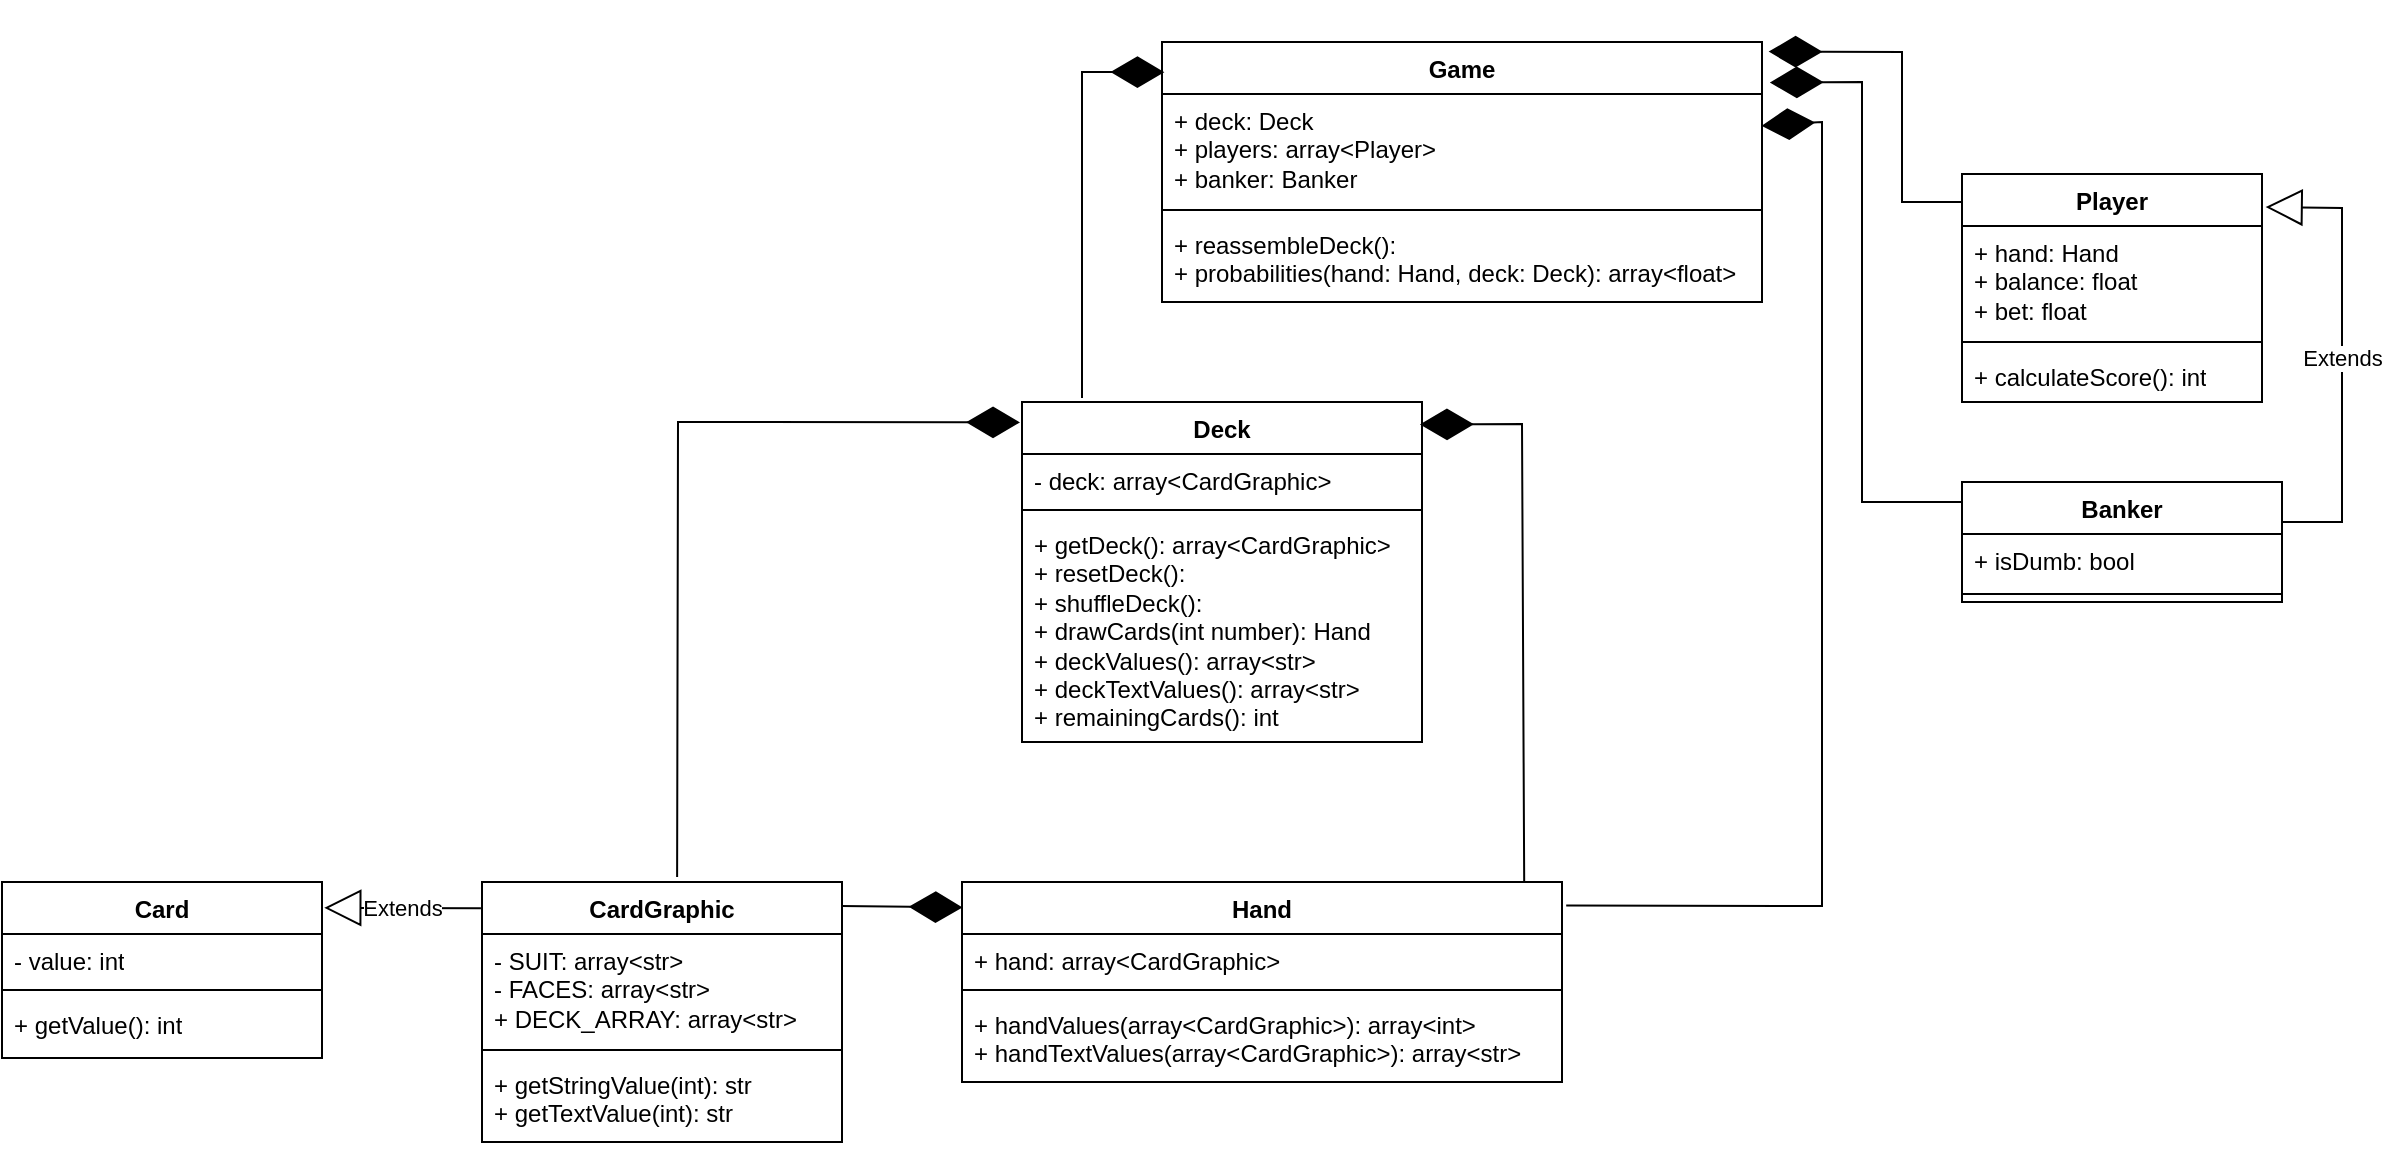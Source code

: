 <mxfile version="26.2.2">
  <diagram name="Page-1" id="t8CD8iMALCH-X7aD-63t">
    <mxGraphModel dx="3152" dy="1939" grid="1" gridSize="10" guides="1" tooltips="1" connect="1" arrows="1" fold="1" page="1" pageScale="1" pageWidth="1600" pageHeight="800" math="0" shadow="0">
      <root>
        <mxCell id="0" />
        <mxCell id="1" parent="0" />
        <mxCell id="618ZvPPxEhpNL2ob_TJ0-1" value="Card" style="swimlane;fontStyle=1;align=center;verticalAlign=top;childLayout=stackLayout;horizontal=1;startSize=26;horizontalStack=0;resizeParent=1;resizeParentMax=0;resizeLast=0;collapsible=1;marginBottom=0;whiteSpace=wrap;html=1;" parent="1" vertex="1">
          <mxGeometry x="30" y="520" width="160" height="88" as="geometry" />
        </mxCell>
        <mxCell id="618ZvPPxEhpNL2ob_TJ0-2" value="&lt;div&gt;&lt;span style=&quot;background-color: transparent; color: light-dark(rgb(0, 0, 0), rgb(255, 255, 255));&quot;&gt;- value: int&lt;/span&gt;&lt;/div&gt;" style="text;strokeColor=none;fillColor=none;align=left;verticalAlign=top;spacingLeft=4;spacingRight=4;overflow=hidden;rotatable=0;points=[[0,0.5],[1,0.5]];portConstraint=eastwest;whiteSpace=wrap;html=1;" parent="618ZvPPxEhpNL2ob_TJ0-1" vertex="1">
          <mxGeometry y="26" width="160" height="24" as="geometry" />
        </mxCell>
        <mxCell id="618ZvPPxEhpNL2ob_TJ0-3" value="" style="line;strokeWidth=1;fillColor=none;align=left;verticalAlign=middle;spacingTop=-1;spacingLeft=3;spacingRight=3;rotatable=0;labelPosition=right;points=[];portConstraint=eastwest;strokeColor=inherit;" parent="618ZvPPxEhpNL2ob_TJ0-1" vertex="1">
          <mxGeometry y="50" width="160" height="8" as="geometry" />
        </mxCell>
        <mxCell id="618ZvPPxEhpNL2ob_TJ0-4" value="+ getValue(): int" style="text;strokeColor=none;fillColor=none;align=left;verticalAlign=top;spacingLeft=4;spacingRight=4;overflow=hidden;rotatable=0;points=[[0,0.5],[1,0.5]];portConstraint=eastwest;whiteSpace=wrap;html=1;" parent="618ZvPPxEhpNL2ob_TJ0-1" vertex="1">
          <mxGeometry y="58" width="160" height="30" as="geometry" />
        </mxCell>
        <mxCell id="618ZvPPxEhpNL2ob_TJ0-9" value="CardGraphic" style="swimlane;fontStyle=1;align=center;verticalAlign=top;childLayout=stackLayout;horizontal=1;startSize=26;horizontalStack=0;resizeParent=1;resizeParentMax=0;resizeLast=0;collapsible=1;marginBottom=0;whiteSpace=wrap;html=1;" parent="1" vertex="1">
          <mxGeometry x="270" y="520" width="180" height="130" as="geometry" />
        </mxCell>
        <mxCell id="618ZvPPxEhpNL2ob_TJ0-10" value="- SUIT: array&amp;lt;str&amp;gt;&lt;div&gt;- FACES: array&amp;lt;str&amp;gt;&lt;/div&gt;&lt;div&gt;+ DECK_ARRAY: array&amp;lt;str&amp;gt;&lt;/div&gt;" style="text;strokeColor=none;fillColor=none;align=left;verticalAlign=top;spacingLeft=4;spacingRight=4;overflow=hidden;rotatable=0;points=[[0,0.5],[1,0.5]];portConstraint=eastwest;whiteSpace=wrap;html=1;" parent="618ZvPPxEhpNL2ob_TJ0-9" vertex="1">
          <mxGeometry y="26" width="180" height="54" as="geometry" />
        </mxCell>
        <mxCell id="618ZvPPxEhpNL2ob_TJ0-11" value="" style="line;strokeWidth=1;fillColor=none;align=left;verticalAlign=middle;spacingTop=-1;spacingLeft=3;spacingRight=3;rotatable=0;labelPosition=right;points=[];portConstraint=eastwest;strokeColor=inherit;" parent="618ZvPPxEhpNL2ob_TJ0-9" vertex="1">
          <mxGeometry y="80" width="180" height="8" as="geometry" />
        </mxCell>
        <mxCell id="618ZvPPxEhpNL2ob_TJ0-12" value="+ getStringValue(int): str&lt;div&gt;+ getTextValue(int): str&lt;/div&gt;" style="text;strokeColor=none;fillColor=none;align=left;verticalAlign=top;spacingLeft=4;spacingRight=4;overflow=hidden;rotatable=0;points=[[0,0.5],[1,0.5]];portConstraint=eastwest;whiteSpace=wrap;html=1;" parent="618ZvPPxEhpNL2ob_TJ0-9" vertex="1">
          <mxGeometry y="88" width="180" height="42" as="geometry" />
        </mxCell>
        <mxCell id="618ZvPPxEhpNL2ob_TJ0-14" value="Hand" style="swimlane;fontStyle=1;align=center;verticalAlign=top;childLayout=stackLayout;horizontal=1;startSize=26;horizontalStack=0;resizeParent=1;resizeParentMax=0;resizeLast=0;collapsible=1;marginBottom=0;whiteSpace=wrap;html=1;" parent="1" vertex="1">
          <mxGeometry x="510" y="520" width="300" height="100" as="geometry" />
        </mxCell>
        <mxCell id="618ZvPPxEhpNL2ob_TJ0-15" value="+ hand: array&amp;lt;CardGraphic&amp;gt;" style="text;strokeColor=none;fillColor=none;align=left;verticalAlign=top;spacingLeft=4;spacingRight=4;overflow=hidden;rotatable=0;points=[[0,0.5],[1,0.5]];portConstraint=eastwest;whiteSpace=wrap;html=1;" parent="618ZvPPxEhpNL2ob_TJ0-14" vertex="1">
          <mxGeometry y="26" width="300" height="24" as="geometry" />
        </mxCell>
        <mxCell id="618ZvPPxEhpNL2ob_TJ0-16" value="" style="line;strokeWidth=1;fillColor=none;align=left;verticalAlign=middle;spacingTop=-1;spacingLeft=3;spacingRight=3;rotatable=0;labelPosition=right;points=[];portConstraint=eastwest;strokeColor=inherit;" parent="618ZvPPxEhpNL2ob_TJ0-14" vertex="1">
          <mxGeometry y="50" width="300" height="8" as="geometry" />
        </mxCell>
        <mxCell id="618ZvPPxEhpNL2ob_TJ0-17" value="+ handValues(array&amp;lt;CardGraphic&amp;gt;): array&amp;lt;int&amp;gt;&lt;div&gt;+ handTextValues(array&amp;lt;CardGraphic&amp;gt;): array&amp;lt;str&amp;gt;&lt;/div&gt;" style="text;strokeColor=none;fillColor=none;align=left;verticalAlign=top;spacingLeft=4;spacingRight=4;overflow=hidden;rotatable=0;points=[[0,0.5],[1,0.5]];portConstraint=eastwest;whiteSpace=wrap;html=1;" parent="618ZvPPxEhpNL2ob_TJ0-14" vertex="1">
          <mxGeometry y="58" width="300" height="42" as="geometry" />
        </mxCell>
        <mxCell id="618ZvPPxEhpNL2ob_TJ0-18" value="" style="endArrow=diamondThin;endFill=1;endSize=24;html=1;rounded=0;exitX=0.998;exitY=0.092;exitDx=0;exitDy=0;exitPerimeter=0;entryX=0.001;entryY=0.127;entryDx=0;entryDy=0;entryPerimeter=0;" parent="1" source="618ZvPPxEhpNL2ob_TJ0-9" target="618ZvPPxEhpNL2ob_TJ0-14" edge="1">
          <mxGeometry width="160" relative="1" as="geometry">
            <mxPoint x="540" y="510" as="sourcePoint" />
            <mxPoint x="500" y="570" as="targetPoint" />
          </mxGeometry>
        </mxCell>
        <mxCell id="618ZvPPxEhpNL2ob_TJ0-19" value="Deck" style="swimlane;fontStyle=1;align=center;verticalAlign=top;childLayout=stackLayout;horizontal=1;startSize=26;horizontalStack=0;resizeParent=1;resizeParentMax=0;resizeLast=0;collapsible=1;marginBottom=0;whiteSpace=wrap;html=1;" parent="1" vertex="1">
          <mxGeometry x="540" y="280" width="200" height="170" as="geometry" />
        </mxCell>
        <mxCell id="618ZvPPxEhpNL2ob_TJ0-20" value="- deck: array&amp;lt;CardGraphic&amp;gt;" style="text;strokeColor=none;fillColor=none;align=left;verticalAlign=top;spacingLeft=4;spacingRight=4;overflow=hidden;rotatable=0;points=[[0,0.5],[1,0.5]];portConstraint=eastwest;whiteSpace=wrap;html=1;" parent="618ZvPPxEhpNL2ob_TJ0-19" vertex="1">
          <mxGeometry y="26" width="200" height="24" as="geometry" />
        </mxCell>
        <mxCell id="618ZvPPxEhpNL2ob_TJ0-21" value="" style="line;strokeWidth=1;fillColor=none;align=left;verticalAlign=middle;spacingTop=-1;spacingLeft=3;spacingRight=3;rotatable=0;labelPosition=right;points=[];portConstraint=eastwest;strokeColor=inherit;" parent="618ZvPPxEhpNL2ob_TJ0-19" vertex="1">
          <mxGeometry y="50" width="200" height="8" as="geometry" />
        </mxCell>
        <mxCell id="618ZvPPxEhpNL2ob_TJ0-22" value="&lt;div&gt;+ getDeck():&amp;nbsp;&lt;span style=&quot;background-color: transparent; color: light-dark(rgb(0, 0, 0), rgb(255, 255, 255));&quot;&gt;array&amp;lt;CardGraphic&amp;gt;&lt;/span&gt;&lt;/div&gt;+ resetDeck():&lt;div&gt;+ shuffleDeck():&lt;/div&gt;&lt;div&gt;+ drawCards(int number): Hand&lt;/div&gt;&lt;div&gt;+ deckValues(): array&amp;lt;str&amp;gt;&lt;/div&gt;&lt;div&gt;+ deckTextValues(): array&amp;lt;str&amp;gt;&lt;/div&gt;&lt;div&gt;+ remainingCards(): int&lt;/div&gt;" style="text;strokeColor=none;fillColor=none;align=left;verticalAlign=top;spacingLeft=4;spacingRight=4;overflow=hidden;rotatable=0;points=[[0,0.5],[1,0.5]];portConstraint=eastwest;whiteSpace=wrap;html=1;" parent="618ZvPPxEhpNL2ob_TJ0-19" vertex="1">
          <mxGeometry y="58" width="200" height="112" as="geometry" />
        </mxCell>
        <mxCell id="618ZvPPxEhpNL2ob_TJ0-23" value="" style="endArrow=diamondThin;endFill=1;endSize=24;html=1;rounded=0;entryX=-0.005;entryY=0.06;entryDx=0;entryDy=0;entryPerimeter=0;exitX=0.542;exitY=-0.019;exitDx=0;exitDy=0;exitPerimeter=0;" parent="1" source="618ZvPPxEhpNL2ob_TJ0-9" target="618ZvPPxEhpNL2ob_TJ0-19" edge="1">
          <mxGeometry width="160" relative="1" as="geometry">
            <mxPoint x="450" y="530" as="sourcePoint" />
            <mxPoint x="570" y="780" as="targetPoint" />
            <Array as="points">
              <mxPoint x="368" y="290" />
            </Array>
          </mxGeometry>
        </mxCell>
        <mxCell id="618ZvPPxEhpNL2ob_TJ0-24" value="" style="endArrow=diamondThin;endFill=1;endSize=24;html=1;rounded=0;entryX=0.995;entryY=0.066;entryDx=0;entryDy=0;entryPerimeter=0;exitX=0.937;exitY=-0.003;exitDx=0;exitDy=0;exitPerimeter=0;" parent="1" source="618ZvPPxEhpNL2ob_TJ0-14" target="618ZvPPxEhpNL2ob_TJ0-19" edge="1">
          <mxGeometry width="160" relative="1" as="geometry">
            <mxPoint x="810" y="780" as="sourcePoint" />
            <mxPoint x="970" y="780" as="targetPoint" />
            <Array as="points">
              <mxPoint x="790" y="291" />
            </Array>
          </mxGeometry>
        </mxCell>
        <mxCell id="rk77yQC6L5X84qJW6CXL-1" value="Extends" style="endArrow=block;endSize=16;endFill=0;html=1;rounded=0;exitX=-0.003;exitY=0.101;exitDx=0;exitDy=0;exitPerimeter=0;entryX=1.007;entryY=0.147;entryDx=0;entryDy=0;entryPerimeter=0;" parent="1" source="618ZvPPxEhpNL2ob_TJ0-9" target="618ZvPPxEhpNL2ob_TJ0-1" edge="1">
          <mxGeometry width="160" relative="1" as="geometry">
            <mxPoint x="170" y="480" as="sourcePoint" />
            <mxPoint x="240" y="460" as="targetPoint" />
          </mxGeometry>
        </mxCell>
        <mxCell id="JyPjN7SfxW-CegOgkinv-1" value="Game" style="swimlane;fontStyle=1;align=center;verticalAlign=top;childLayout=stackLayout;horizontal=1;startSize=26;horizontalStack=0;resizeParent=1;resizeParentMax=0;resizeLast=0;collapsible=1;marginBottom=0;whiteSpace=wrap;html=1;" parent="1" vertex="1">
          <mxGeometry x="610" y="100" width="300" height="130" as="geometry" />
        </mxCell>
        <mxCell id="JyPjN7SfxW-CegOgkinv-2" value="+ deck: Deck&lt;br&gt;+ players: array&amp;lt;Player&amp;gt;&lt;div&gt;+ banker: Banker&lt;/div&gt;" style="text;strokeColor=none;fillColor=none;align=left;verticalAlign=top;spacingLeft=4;spacingRight=4;overflow=hidden;rotatable=0;points=[[0,0.5],[1,0.5]];portConstraint=eastwest;whiteSpace=wrap;html=1;" parent="JyPjN7SfxW-CegOgkinv-1" vertex="1">
          <mxGeometry y="26" width="300" height="54" as="geometry" />
        </mxCell>
        <mxCell id="JyPjN7SfxW-CegOgkinv-3" value="" style="line;strokeWidth=1;fillColor=none;align=left;verticalAlign=middle;spacingTop=-1;spacingLeft=3;spacingRight=3;rotatable=0;labelPosition=right;points=[];portConstraint=eastwest;strokeColor=inherit;" parent="JyPjN7SfxW-CegOgkinv-1" vertex="1">
          <mxGeometry y="80" width="300" height="8" as="geometry" />
        </mxCell>
        <mxCell id="JyPjN7SfxW-CegOgkinv-4" value="+ reassembleDeck():&lt;div&gt;+ probabilities(hand: Hand, deck: Deck): array&amp;lt;float&amp;gt;&lt;/div&gt;" style="text;strokeColor=none;fillColor=none;align=left;verticalAlign=top;spacingLeft=4;spacingRight=4;overflow=hidden;rotatable=0;points=[[0,0.5],[1,0.5]];portConstraint=eastwest;whiteSpace=wrap;html=1;" parent="JyPjN7SfxW-CegOgkinv-1" vertex="1">
          <mxGeometry y="88" width="300" height="42" as="geometry" />
        </mxCell>
        <mxCell id="JyPjN7SfxW-CegOgkinv-5" value="Player" style="swimlane;fontStyle=1;align=center;verticalAlign=top;childLayout=stackLayout;horizontal=1;startSize=26;horizontalStack=0;resizeParent=1;resizeParentMax=0;resizeLast=0;collapsible=1;marginBottom=0;whiteSpace=wrap;html=1;" parent="1" vertex="1">
          <mxGeometry x="1010" y="166" width="150" height="114" as="geometry" />
        </mxCell>
        <mxCell id="JyPjN7SfxW-CegOgkinv-6" value="+ hand: Hand&lt;div&gt;+ balance: float&lt;/div&gt;&lt;div&gt;+ bet: float&lt;/div&gt;" style="text;strokeColor=none;fillColor=none;align=left;verticalAlign=top;spacingLeft=4;spacingRight=4;overflow=hidden;rotatable=0;points=[[0,0.5],[1,0.5]];portConstraint=eastwest;whiteSpace=wrap;html=1;" parent="JyPjN7SfxW-CegOgkinv-5" vertex="1">
          <mxGeometry y="26" width="150" height="54" as="geometry" />
        </mxCell>
        <mxCell id="JyPjN7SfxW-CegOgkinv-7" value="" style="line;strokeWidth=1;fillColor=none;align=left;verticalAlign=middle;spacingTop=-1;spacingLeft=3;spacingRight=3;rotatable=0;labelPosition=right;points=[];portConstraint=eastwest;strokeColor=inherit;" parent="JyPjN7SfxW-CegOgkinv-5" vertex="1">
          <mxGeometry y="80" width="150" height="8" as="geometry" />
        </mxCell>
        <mxCell id="JyPjN7SfxW-CegOgkinv-8" value="+ calculateScore(): int" style="text;strokeColor=none;fillColor=none;align=left;verticalAlign=top;spacingLeft=4;spacingRight=4;overflow=hidden;rotatable=0;points=[[0,0.5],[1,0.5]];portConstraint=eastwest;whiteSpace=wrap;html=1;" parent="JyPjN7SfxW-CegOgkinv-5" vertex="1">
          <mxGeometry y="88" width="150" height="26" as="geometry" />
        </mxCell>
        <mxCell id="JyPjN7SfxW-CegOgkinv-9" value="Banker" style="swimlane;fontStyle=1;align=center;verticalAlign=top;childLayout=stackLayout;horizontal=1;startSize=26;horizontalStack=0;resizeParent=1;resizeParentMax=0;resizeLast=0;collapsible=1;marginBottom=0;whiteSpace=wrap;html=1;" parent="1" vertex="1">
          <mxGeometry x="1010" y="320" width="160" height="60" as="geometry" />
        </mxCell>
        <mxCell id="JyPjN7SfxW-CegOgkinv-10" value="+ isDumb: bool" style="text;strokeColor=none;fillColor=none;align=left;verticalAlign=top;spacingLeft=4;spacingRight=4;overflow=hidden;rotatable=0;points=[[0,0.5],[1,0.5]];portConstraint=eastwest;whiteSpace=wrap;html=1;" parent="JyPjN7SfxW-CegOgkinv-9" vertex="1">
          <mxGeometry y="26" width="160" height="26" as="geometry" />
        </mxCell>
        <mxCell id="JyPjN7SfxW-CegOgkinv-11" value="" style="line;strokeWidth=1;fillColor=none;align=left;verticalAlign=middle;spacingTop=-1;spacingLeft=3;spacingRight=3;rotatable=0;labelPosition=right;points=[];portConstraint=eastwest;strokeColor=inherit;" parent="JyPjN7SfxW-CegOgkinv-9" vertex="1">
          <mxGeometry y="52" width="160" height="8" as="geometry" />
        </mxCell>
        <mxCell id="JyPjN7SfxW-CegOgkinv-13" value="" style="endArrow=diamondThin;endFill=1;endSize=24;html=1;rounded=0;entryX=0.004;entryY=0.116;entryDx=0;entryDy=0;entryPerimeter=0;" parent="1" target="JyPjN7SfxW-CegOgkinv-1" edge="1">
          <mxGeometry width="160" relative="1" as="geometry">
            <mxPoint x="570" y="278" as="sourcePoint" />
            <mxPoint x="610" y="70" as="targetPoint" />
            <Array as="points">
              <mxPoint x="570" y="115" />
            </Array>
          </mxGeometry>
        </mxCell>
        <mxCell id="JyPjN7SfxW-CegOgkinv-14" value="Extends" style="endArrow=block;endSize=16;endFill=0;html=1;rounded=0;entryX=1.012;entryY=0.145;entryDx=0;entryDy=0;entryPerimeter=0;exitX=1;exitY=0.333;exitDx=0;exitDy=0;exitPerimeter=0;" parent="1" source="JyPjN7SfxW-CegOgkinv-9" target="JyPjN7SfxW-CegOgkinv-5" edge="1">
          <mxGeometry width="160" relative="1" as="geometry">
            <mxPoint x="1230" y="360" as="sourcePoint" />
            <mxPoint x="1230" y="230" as="targetPoint" />
            <Array as="points">
              <mxPoint x="1200" y="340" />
              <mxPoint x="1200" y="183" />
            </Array>
          </mxGeometry>
        </mxCell>
        <mxCell id="JyPjN7SfxW-CegOgkinv-15" value="" style="endArrow=diamondThin;endFill=1;endSize=24;html=1;rounded=0;entryX=1.011;entryY=0.037;entryDx=0;entryDy=0;entryPerimeter=0;exitX=0;exitY=0.123;exitDx=0;exitDy=0;exitPerimeter=0;" parent="1" source="JyPjN7SfxW-CegOgkinv-5" target="JyPjN7SfxW-CegOgkinv-1" edge="1">
          <mxGeometry width="160" relative="1" as="geometry">
            <mxPoint x="980" y="490" as="sourcePoint" />
            <mxPoint x="1140" y="490" as="targetPoint" />
            <Array as="points">
              <mxPoint x="980" y="180" />
              <mxPoint x="980" y="105" />
            </Array>
          </mxGeometry>
        </mxCell>
        <mxCell id="JyPjN7SfxW-CegOgkinv-16" value="" style="endArrow=diamondThin;endFill=1;endSize=24;html=1;rounded=0;entryX=1.013;entryY=0.156;entryDx=0;entryDy=0;entryPerimeter=0;exitX=0;exitY=0.167;exitDx=0;exitDy=0;exitPerimeter=0;" parent="1" source="JyPjN7SfxW-CegOgkinv-9" target="JyPjN7SfxW-CegOgkinv-1" edge="1">
          <mxGeometry width="160" relative="1" as="geometry">
            <mxPoint x="1070" y="470" as="sourcePoint" />
            <mxPoint x="910" y="470" as="targetPoint" />
            <Array as="points">
              <mxPoint x="960" y="330" />
              <mxPoint x="960" y="120" />
            </Array>
          </mxGeometry>
        </mxCell>
        <mxCell id="JyPjN7SfxW-CegOgkinv-17" value="" style="endArrow=diamondThin;endFill=1;endSize=24;html=1;rounded=0;exitX=1.007;exitY=0.117;exitDx=0;exitDy=0;exitPerimeter=0;entryX=0.999;entryY=0.295;entryDx=0;entryDy=0;entryPerimeter=0;" parent="1" source="618ZvPPxEhpNL2ob_TJ0-14" target="JyPjN7SfxW-CegOgkinv-2" edge="1">
          <mxGeometry width="160" relative="1" as="geometry">
            <mxPoint x="960" y="530" as="sourcePoint" />
            <mxPoint x="1120" y="530" as="targetPoint" />
            <Array as="points">
              <mxPoint x="940" y="532" />
              <mxPoint x="940" y="140" />
            </Array>
          </mxGeometry>
        </mxCell>
      </root>
    </mxGraphModel>
  </diagram>
</mxfile>
